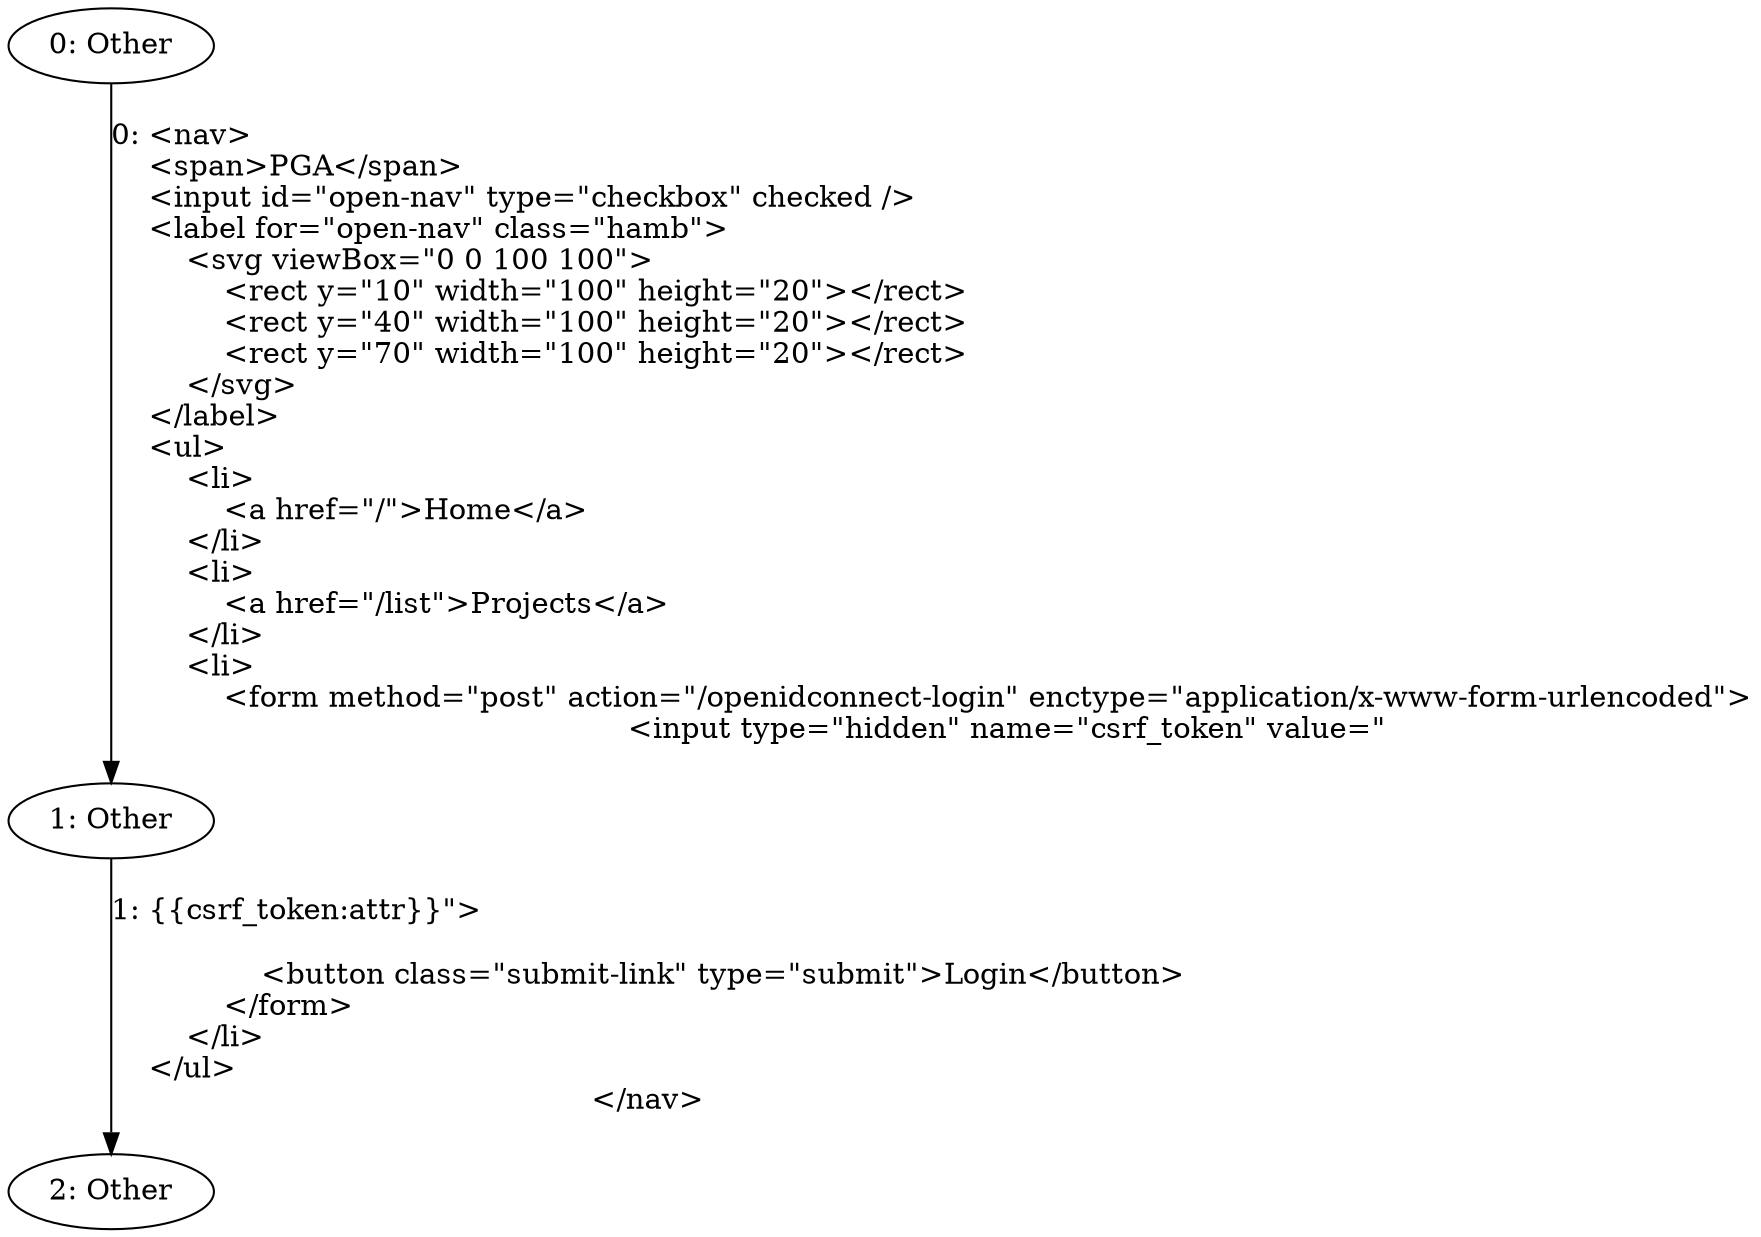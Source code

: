 digraph {
    0 [ label = "0: Other" ]
    1 [ label = "1: Other" ]
    2 [ label = "2: Other" ]
    0 -> 1 [ label = "0: <nav>\l    <span>PGA</span>\l    <input id=\"open-nav\" type=\"checkbox\" checked />\l    <label for=\"open-nav\" class=\"hamb\">\l        <svg viewBox=\"0 0 100 100\">\l            <rect y=\"10\" width=\"100\" height=\"20\"></rect>\l            <rect y=\"40\" width=\"100\" height=\"20\"></rect>\l            <rect y=\"70\" width=\"100\" height=\"20\"></rect>\l        </svg>\l    </label>\l    <ul>\l        <li>\l            <a href=\"/\">Home</a>\l        </li>\l        <li>\l            <a href=\"/list\">Projects</a>\l        </li>\l        <li>\l            <form method=\"post\" action=\"/openidconnect-login\" enctype=\"application/x-www-form-urlencoded\">\l                <input type=\"hidden\" name=\"csrf_token\" value=\"" ]
    1 -> 2 [ label = "1: {{csrf_token:attr}}\">\l\l                <button class=\"submit-link\" type=\"submit\">Login</button>\l            </form>\l        </li>\l    </ul>\l</nav>" ]
}
